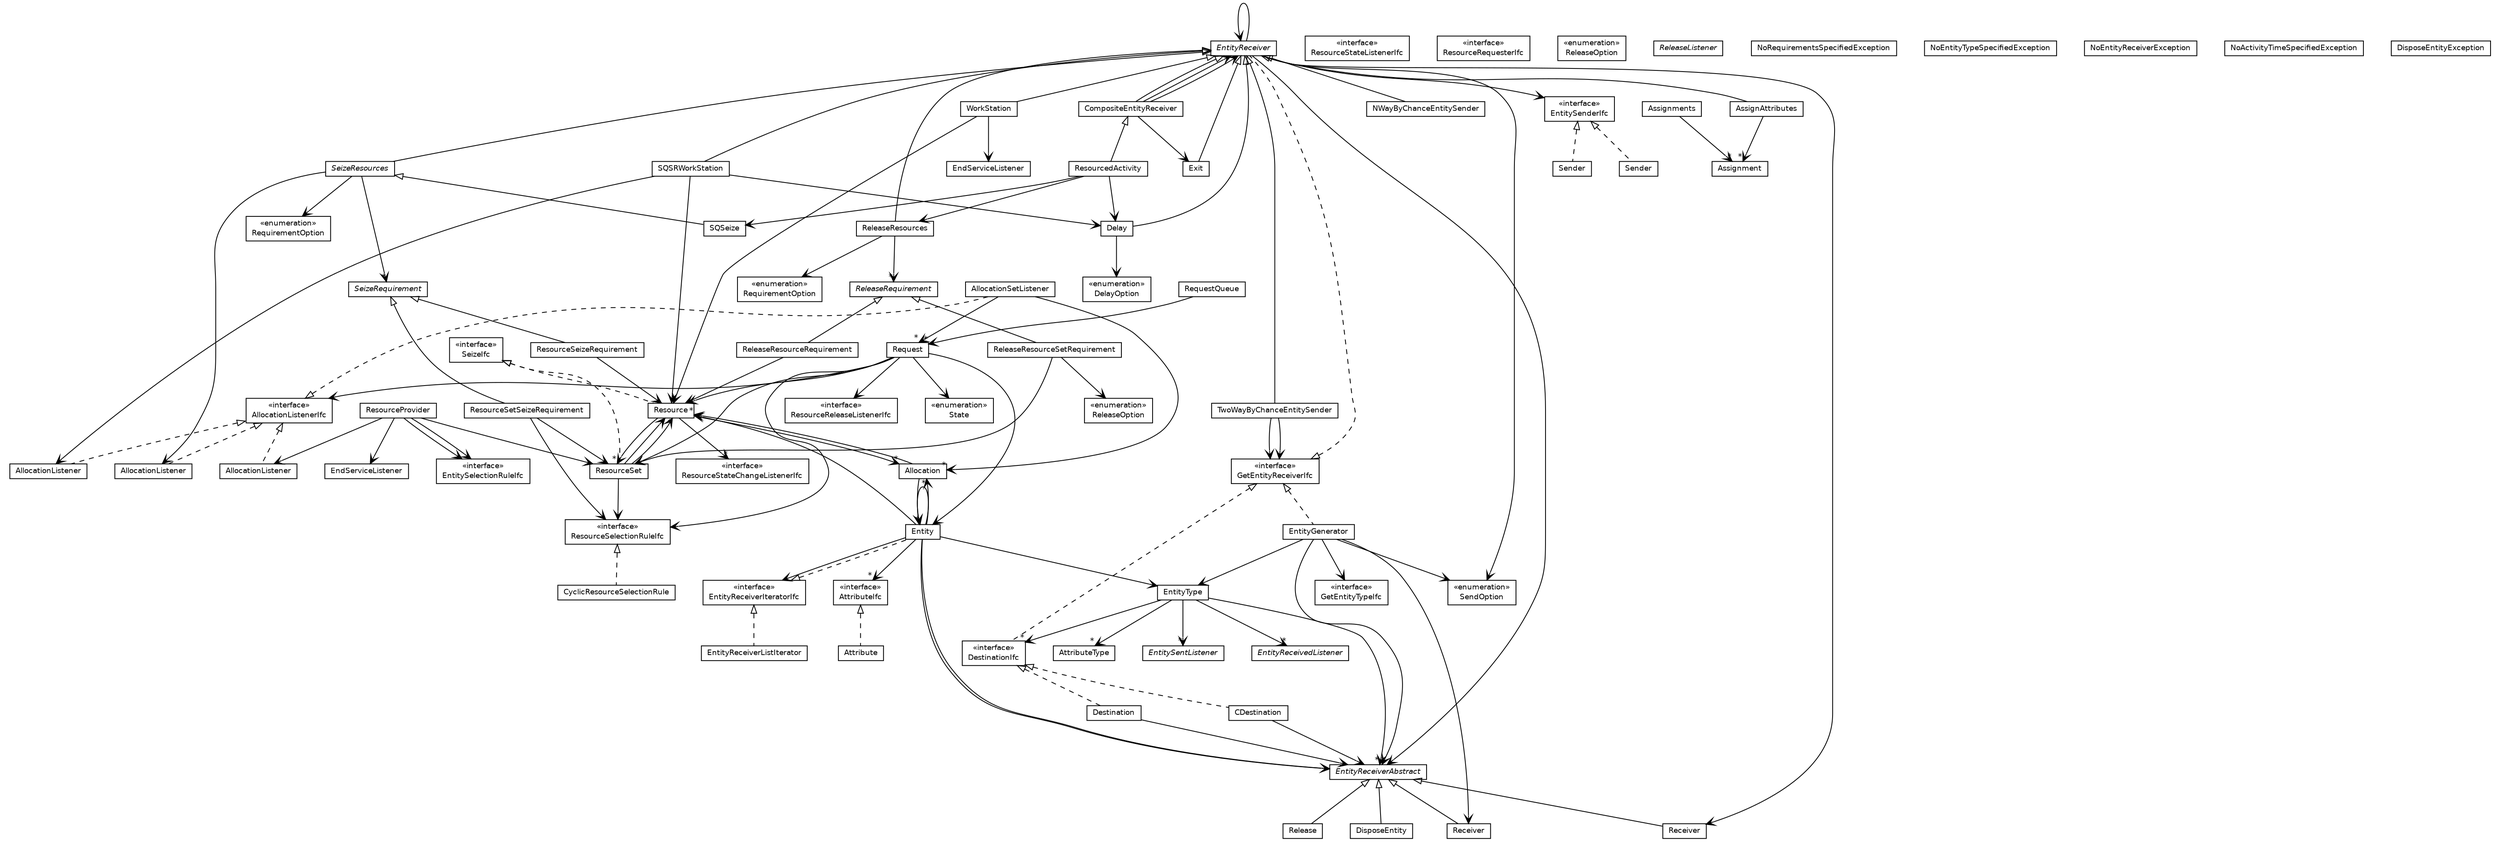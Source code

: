 #!/usr/local/bin/dot
#
# Class diagram 
# Generated by UMLGraph version 5.4 (http://www.umlgraph.org/)
#

digraph G {
	edge [fontname="Helvetica",fontsize=10,labelfontname="Helvetica",labelfontsize=10];
	node [fontname="Helvetica",fontsize=10,shape=plaintext];
	nodesep=0.25;
	ranksep=0.5;
	// jsl.modeling.elements.resource.WorkStation
	c3405 [label=<<table title="jsl.modeling.elements.resource.WorkStation" border="0" cellborder="1" cellspacing="0" cellpadding="2" port="p" href="./WorkStation.html">
		<tr><td><table border="0" cellspacing="0" cellpadding="1">
<tr><td align="center" balign="center"> WorkStation </td></tr>
		</table></td></tr>
		</table>>, URL="./WorkStation.html", fontname="Helvetica", fontcolor="black", fontsize=9.0];
	// jsl.modeling.elements.resource.WorkStation.EndServiceListener
	c3406 [label=<<table title="jsl.modeling.elements.resource.WorkStation.EndServiceListener" border="0" cellborder="1" cellspacing="0" cellpadding="2" port="p" href="./WorkStation.EndServiceListener.html">
		<tr><td><table border="0" cellspacing="0" cellpadding="1">
<tr><td align="center" balign="center"> EndServiceListener </td></tr>
		</table></td></tr>
		</table>>, URL="./WorkStation.EndServiceListener.html", fontname="Helvetica", fontcolor="black", fontsize=9.0];
	// jsl.modeling.elements.resource.TwoWayByChanceEntitySender
	c3407 [label=<<table title="jsl.modeling.elements.resource.TwoWayByChanceEntitySender" border="0" cellborder="1" cellspacing="0" cellpadding="2" port="p" href="./TwoWayByChanceEntitySender.html">
		<tr><td><table border="0" cellspacing="0" cellpadding="1">
<tr><td align="center" balign="center"> TwoWayByChanceEntitySender </td></tr>
		</table></td></tr>
		</table>>, URL="./TwoWayByChanceEntitySender.html", fontname="Helvetica", fontcolor="black", fontsize=9.0];
	// jsl.modeling.elements.resource.TwoWayByChanceEntitySender.Sender
	c3408 [label=<<table title="jsl.modeling.elements.resource.TwoWayByChanceEntitySender.Sender" border="0" cellborder="1" cellspacing="0" cellpadding="2" port="p" href="./TwoWayByChanceEntitySender.Sender.html">
		<tr><td><table border="0" cellspacing="0" cellpadding="1">
<tr><td align="center" balign="center"> Sender </td></tr>
		</table></td></tr>
		</table>>, URL="./TwoWayByChanceEntitySender.Sender.html", fontname="Helvetica", fontcolor="black", fontsize=9.0];
	// jsl.modeling.elements.resource.SQSRWorkStation
	c3409 [label=<<table title="jsl.modeling.elements.resource.SQSRWorkStation" border="0" cellborder="1" cellspacing="0" cellpadding="2" port="p" href="./SQSRWorkStation.html">
		<tr><td><table border="0" cellspacing="0" cellpadding="1">
<tr><td align="center" balign="center"> SQSRWorkStation </td></tr>
		</table></td></tr>
		</table>>, URL="./SQSRWorkStation.html", fontname="Helvetica", fontcolor="black", fontsize=9.0];
	// jsl.modeling.elements.resource.SQSRWorkStation.AllocationListener
	c3410 [label=<<table title="jsl.modeling.elements.resource.SQSRWorkStation.AllocationListener" border="0" cellborder="1" cellspacing="0" cellpadding="2" port="p" href="./SQSRWorkStation.AllocationListener.html">
		<tr><td><table border="0" cellspacing="0" cellpadding="1">
<tr><td align="center" balign="center"> AllocationListener </td></tr>
		</table></td></tr>
		</table>>, URL="./SQSRWorkStation.AllocationListener.html", fontname="Helvetica", fontcolor="black", fontsize=9.0];
	// jsl.modeling.elements.resource.SQSRWorkStation.Release
	c3411 [label=<<table title="jsl.modeling.elements.resource.SQSRWorkStation.Release" border="0" cellborder="1" cellspacing="0" cellpadding="2" port="p" href="./SQSRWorkStation.Release.html">
		<tr><td><table border="0" cellspacing="0" cellpadding="1">
<tr><td align="center" balign="center"> Release </td></tr>
		</table></td></tr>
		</table>>, URL="./SQSRWorkStation.Release.html", fontname="Helvetica", fontcolor="black", fontsize=9.0];
	// jsl.modeling.elements.resource.SQSeize
	c3412 [label=<<table title="jsl.modeling.elements.resource.SQSeize" border="0" cellborder="1" cellspacing="0" cellpadding="2" port="p" href="./SQSeize.html">
		<tr><td><table border="0" cellspacing="0" cellpadding="1">
<tr><td align="center" balign="center"> SQSeize </td></tr>
		</table></td></tr>
		</table>>, URL="./SQSeize.html", fontname="Helvetica", fontcolor="black", fontsize=9.0];
	// jsl.modeling.elements.resource.SeizeResources
	c3413 [label=<<table title="jsl.modeling.elements.resource.SeizeResources" border="0" cellborder="1" cellspacing="0" cellpadding="2" port="p" href="./SeizeResources.html">
		<tr><td><table border="0" cellspacing="0" cellpadding="1">
<tr><td align="center" balign="center"><font face="Helvetica-Oblique"> SeizeResources </font></td></tr>
		</table></td></tr>
		</table>>, URL="./SeizeResources.html", fontname="Helvetica", fontcolor="black", fontsize=9.0];
	// jsl.modeling.elements.resource.SeizeResources.RequirementOption
	c3414 [label=<<table title="jsl.modeling.elements.resource.SeizeResources.RequirementOption" border="0" cellborder="1" cellspacing="0" cellpadding="2" port="p" href="./SeizeResources.RequirementOption.html">
		<tr><td><table border="0" cellspacing="0" cellpadding="1">
<tr><td align="center" balign="center"> &#171;enumeration&#187; </td></tr>
<tr><td align="center" balign="center"> RequirementOption </td></tr>
		</table></td></tr>
		</table>>, URL="./SeizeResources.RequirementOption.html", fontname="Helvetica", fontcolor="black", fontsize=9.0];
	// jsl.modeling.elements.resource.SeizeResources.AllocationListener
	c3415 [label=<<table title="jsl.modeling.elements.resource.SeizeResources.AllocationListener" border="0" cellborder="1" cellspacing="0" cellpadding="2" port="p" href="./SeizeResources.AllocationListener.html">
		<tr><td><table border="0" cellspacing="0" cellpadding="1">
<tr><td align="center" balign="center"> AllocationListener </td></tr>
		</table></td></tr>
		</table>>, URL="./SeizeResources.AllocationListener.html", fontname="Helvetica", fontcolor="black", fontsize=9.0];
	// jsl.modeling.elements.resource.SeizeResources.AllocationSetListener
	c3416 [label=<<table title="jsl.modeling.elements.resource.SeizeResources.AllocationSetListener" border="0" cellborder="1" cellspacing="0" cellpadding="2" port="p" href="./SeizeResources.AllocationSetListener.html">
		<tr><td><table border="0" cellspacing="0" cellpadding="1">
<tr><td align="center" balign="center"> AllocationSetListener </td></tr>
		</table></td></tr>
		</table>>, URL="./SeizeResources.AllocationSetListener.html", fontname="Helvetica", fontcolor="black", fontsize=9.0];
	// jsl.modeling.elements.resource.SeizeRequirement
	c3417 [label=<<table title="jsl.modeling.elements.resource.SeizeRequirement" border="0" cellborder="1" cellspacing="0" cellpadding="2" port="p" href="./SeizeRequirement.html">
		<tr><td><table border="0" cellspacing="0" cellpadding="1">
<tr><td align="center" balign="center"><font face="Helvetica-Oblique"> SeizeRequirement </font></td></tr>
		</table></td></tr>
		</table>>, URL="./SeizeRequirement.html", fontname="Helvetica", fontcolor="black", fontsize=9.0];
	// jsl.modeling.elements.resource.SeizeIfc
	c3418 [label=<<table title="jsl.modeling.elements.resource.SeizeIfc" border="0" cellborder="1" cellspacing="0" cellpadding="2" port="p" href="./SeizeIfc.html">
		<tr><td><table border="0" cellspacing="0" cellpadding="1">
<tr><td align="center" balign="center"> &#171;interface&#187; </td></tr>
<tr><td align="center" balign="center"> SeizeIfc </td></tr>
		</table></td></tr>
		</table>>, URL="./SeizeIfc.html", fontname="Helvetica", fontcolor="black", fontsize=9.0];
	// jsl.modeling.elements.resource.ResourceStateListenerIfc
	c3419 [label=<<table title="jsl.modeling.elements.resource.ResourceStateListenerIfc" border="0" cellborder="1" cellspacing="0" cellpadding="2" port="p" href="./ResourceStateListenerIfc.html">
		<tr><td><table border="0" cellspacing="0" cellpadding="1">
<tr><td align="center" balign="center"> &#171;interface&#187; </td></tr>
<tr><td align="center" balign="center"> ResourceStateListenerIfc </td></tr>
		</table></td></tr>
		</table>>, URL="./ResourceStateListenerIfc.html", fontname="Helvetica", fontcolor="black", fontsize=9.0];
	// jsl.modeling.elements.resource.ResourceStateChangeListenerIfc
	c3420 [label=<<table title="jsl.modeling.elements.resource.ResourceStateChangeListenerIfc" border="0" cellborder="1" cellspacing="0" cellpadding="2" port="p" href="./ResourceStateChangeListenerIfc.html">
		<tr><td><table border="0" cellspacing="0" cellpadding="1">
<tr><td align="center" balign="center"> &#171;interface&#187; </td></tr>
<tr><td align="center" balign="center"> ResourceStateChangeListenerIfc </td></tr>
		</table></td></tr>
		</table>>, URL="./ResourceStateChangeListenerIfc.html", fontname="Helvetica", fontcolor="black", fontsize=9.0];
	// jsl.modeling.elements.resource.ResourceSetSeizeRequirement
	c3421 [label=<<table title="jsl.modeling.elements.resource.ResourceSetSeizeRequirement" border="0" cellborder="1" cellspacing="0" cellpadding="2" port="p" href="./ResourceSetSeizeRequirement.html">
		<tr><td><table border="0" cellspacing="0" cellpadding="1">
<tr><td align="center" balign="center"> ResourceSetSeizeRequirement </td></tr>
		</table></td></tr>
		</table>>, URL="./ResourceSetSeizeRequirement.html", fontname="Helvetica", fontcolor="black", fontsize=9.0];
	// jsl.modeling.elements.resource.ResourceSet
	c3422 [label=<<table title="jsl.modeling.elements.resource.ResourceSet" border="0" cellborder="1" cellspacing="0" cellpadding="2" port="p" href="./ResourceSet.html">
		<tr><td><table border="0" cellspacing="0" cellpadding="1">
<tr><td align="center" balign="center"> ResourceSet </td></tr>
		</table></td></tr>
		</table>>, URL="./ResourceSet.html", fontname="Helvetica", fontcolor="black", fontsize=9.0];
	// jsl.modeling.elements.resource.ResourceSelectionRuleIfc
	c3423 [label=<<table title="jsl.modeling.elements.resource.ResourceSelectionRuleIfc" border="0" cellborder="1" cellspacing="0" cellpadding="2" port="p" href="./ResourceSelectionRuleIfc.html">
		<tr><td><table border="0" cellspacing="0" cellpadding="1">
<tr><td align="center" balign="center"> &#171;interface&#187; </td></tr>
<tr><td align="center" balign="center"> ResourceSelectionRuleIfc </td></tr>
		</table></td></tr>
		</table>>, URL="./ResourceSelectionRuleIfc.html", fontname="Helvetica", fontcolor="black", fontsize=9.0];
	// jsl.modeling.elements.resource.ResourceSeizeRequirement
	c3424 [label=<<table title="jsl.modeling.elements.resource.ResourceSeizeRequirement" border="0" cellborder="1" cellspacing="0" cellpadding="2" port="p" href="./ResourceSeizeRequirement.html">
		<tr><td><table border="0" cellspacing="0" cellpadding="1">
<tr><td align="center" balign="center"> ResourceSeizeRequirement </td></tr>
		</table></td></tr>
		</table>>, URL="./ResourceSeizeRequirement.html", fontname="Helvetica", fontcolor="black", fontsize=9.0];
	// jsl.modeling.elements.resource.ResourceRequesterIfc
	c3425 [label=<<table title="jsl.modeling.elements.resource.ResourceRequesterIfc" border="0" cellborder="1" cellspacing="0" cellpadding="2" port="p" href="./ResourceRequesterIfc.html">
		<tr><td><table border="0" cellspacing="0" cellpadding="1">
<tr><td align="center" balign="center"> &#171;interface&#187; </td></tr>
<tr><td align="center" balign="center"> ResourceRequesterIfc </td></tr>
		</table></td></tr>
		</table>>, URL="./ResourceRequesterIfc.html", fontname="Helvetica", fontcolor="black", fontsize=9.0];
	// jsl.modeling.elements.resource.ResourceReleaseListenerIfc
	c3426 [label=<<table title="jsl.modeling.elements.resource.ResourceReleaseListenerIfc" border="0" cellborder="1" cellspacing="0" cellpadding="2" port="p" href="./ResourceReleaseListenerIfc.html">
		<tr><td><table border="0" cellspacing="0" cellpadding="1">
<tr><td align="center" balign="center"> &#171;interface&#187; </td></tr>
<tr><td align="center" balign="center"> ResourceReleaseListenerIfc </td></tr>
		</table></td></tr>
		</table>>, URL="./ResourceReleaseListenerIfc.html", fontname="Helvetica", fontcolor="black", fontsize=9.0];
	// jsl.modeling.elements.resource.ResourceProvider
	c3427 [label=<<table title="jsl.modeling.elements.resource.ResourceProvider" border="0" cellborder="1" cellspacing="0" cellpadding="2" port="p" href="./ResourceProvider.html">
		<tr><td><table border="0" cellspacing="0" cellpadding="1">
<tr><td align="center" balign="center"> ResourceProvider </td></tr>
		</table></td></tr>
		</table>>, URL="./ResourceProvider.html", fontname="Helvetica", fontcolor="black", fontsize=9.0];
	// jsl.modeling.elements.resource.ResourceProvider.EndServiceListener
	c3428 [label=<<table title="jsl.modeling.elements.resource.ResourceProvider.EndServiceListener" border="0" cellborder="1" cellspacing="0" cellpadding="2" port="p" href="./ResourceProvider.EndServiceListener.html">
		<tr><td><table border="0" cellspacing="0" cellpadding="1">
<tr><td align="center" balign="center"> EndServiceListener </td></tr>
		</table></td></tr>
		</table>>, URL="./ResourceProvider.EndServiceListener.html", fontname="Helvetica", fontcolor="black", fontsize=9.0];
	// jsl.modeling.elements.resource.ResourceProvider.AllocationListener
	c3429 [label=<<table title="jsl.modeling.elements.resource.ResourceProvider.AllocationListener" border="0" cellborder="1" cellspacing="0" cellpadding="2" port="p" href="./ResourceProvider.AllocationListener.html">
		<tr><td><table border="0" cellspacing="0" cellpadding="1">
<tr><td align="center" balign="center"> AllocationListener </td></tr>
		</table></td></tr>
		</table>>, URL="./ResourceProvider.AllocationListener.html", fontname="Helvetica", fontcolor="black", fontsize=9.0];
	// jsl.modeling.elements.resource.ResourcedActivity
	c3430 [label=<<table title="jsl.modeling.elements.resource.ResourcedActivity" border="0" cellborder="1" cellspacing="0" cellpadding="2" port="p" href="./ResourcedActivity.html">
		<tr><td><table border="0" cellspacing="0" cellpadding="1">
<tr><td align="center" balign="center"> ResourcedActivity </td></tr>
		</table></td></tr>
		</table>>, URL="./ResourcedActivity.html", fontname="Helvetica", fontcolor="black", fontsize=9.0];
	// jsl.modeling.elements.resource.Resource
	c3431 [label=<<table title="jsl.modeling.elements.resource.Resource" border="0" cellborder="1" cellspacing="0" cellpadding="2" port="p" href="./Resource.html">
		<tr><td><table border="0" cellspacing="0" cellpadding="1">
<tr><td align="center" balign="center"> Resource </td></tr>
		</table></td></tr>
		</table>>, URL="./Resource.html", fontname="Helvetica", fontcolor="black", fontsize=9.0];
	// jsl.modeling.elements.resource.RequestQueue
	c3432 [label=<<table title="jsl.modeling.elements.resource.RequestQueue" border="0" cellborder="1" cellspacing="0" cellpadding="2" port="p" href="./RequestQueue.html">
		<tr><td><table border="0" cellspacing="0" cellpadding="1">
<tr><td align="center" balign="center"> RequestQueue </td></tr>
		</table></td></tr>
		</table>>, URL="./RequestQueue.html", fontname="Helvetica", fontcolor="black", fontsize=9.0];
	// jsl.modeling.elements.resource.Request
	c3433 [label=<<table title="jsl.modeling.elements.resource.Request" border="0" cellborder="1" cellspacing="0" cellpadding="2" port="p" href="./Request.html">
		<tr><td><table border="0" cellspacing="0" cellpadding="1">
<tr><td align="center" balign="center"> Request </td></tr>
		</table></td></tr>
		</table>>, URL="./Request.html", fontname="Helvetica", fontcolor="black", fontsize=9.0];
	// jsl.modeling.elements.resource.Request.State
	c3434 [label=<<table title="jsl.modeling.elements.resource.Request.State" border="0" cellborder="1" cellspacing="0" cellpadding="2" port="p" href="./Request.State.html">
		<tr><td><table border="0" cellspacing="0" cellpadding="1">
<tr><td align="center" balign="center"> &#171;enumeration&#187; </td></tr>
<tr><td align="center" balign="center"> State </td></tr>
		</table></td></tr>
		</table>>, URL="./Request.State.html", fontname="Helvetica", fontcolor="black", fontsize=9.0];
	// jsl.modeling.elements.resource.ReleaseResourceSetRequirement
	c3435 [label=<<table title="jsl.modeling.elements.resource.ReleaseResourceSetRequirement" border="0" cellborder="1" cellspacing="0" cellpadding="2" port="p" href="./ReleaseResourceSetRequirement.html">
		<tr><td><table border="0" cellspacing="0" cellpadding="1">
<tr><td align="center" balign="center"> ReleaseResourceSetRequirement </td></tr>
		</table></td></tr>
		</table>>, URL="./ReleaseResourceSetRequirement.html", fontname="Helvetica", fontcolor="black", fontsize=9.0];
	// jsl.modeling.elements.resource.ReleaseResourceSetRequirement.ReleaseOption
	c3436 [label=<<table title="jsl.modeling.elements.resource.ReleaseResourceSetRequirement.ReleaseOption" border="0" cellborder="1" cellspacing="0" cellpadding="2" port="p" href="./ReleaseResourceSetRequirement.ReleaseOption.html">
		<tr><td><table border="0" cellspacing="0" cellpadding="1">
<tr><td align="center" balign="center"> &#171;enumeration&#187; </td></tr>
<tr><td align="center" balign="center"> ReleaseOption </td></tr>
		</table></td></tr>
		</table>>, URL="./ReleaseResourceSetRequirement.ReleaseOption.html", fontname="Helvetica", fontcolor="black", fontsize=9.0];
	// jsl.modeling.elements.resource.ReleaseResources
	c3437 [label=<<table title="jsl.modeling.elements.resource.ReleaseResources" border="0" cellborder="1" cellspacing="0" cellpadding="2" port="p" href="./ReleaseResources.html">
		<tr><td><table border="0" cellspacing="0" cellpadding="1">
<tr><td align="center" balign="center"> ReleaseResources </td></tr>
		</table></td></tr>
		</table>>, URL="./ReleaseResources.html", fontname="Helvetica", fontcolor="black", fontsize=9.0];
	// jsl.modeling.elements.resource.ReleaseResources.RequirementOption
	c3438 [label=<<table title="jsl.modeling.elements.resource.ReleaseResources.RequirementOption" border="0" cellborder="1" cellspacing="0" cellpadding="2" port="p" href="./ReleaseResources.RequirementOption.html">
		<tr><td><table border="0" cellspacing="0" cellpadding="1">
<tr><td align="center" balign="center"> &#171;enumeration&#187; </td></tr>
<tr><td align="center" balign="center"> RequirementOption </td></tr>
		</table></td></tr>
		</table>>, URL="./ReleaseResources.RequirementOption.html", fontname="Helvetica", fontcolor="black", fontsize=9.0];
	// jsl.modeling.elements.resource.ReleaseResourceRequirement
	c3439 [label=<<table title="jsl.modeling.elements.resource.ReleaseResourceRequirement" border="0" cellborder="1" cellspacing="0" cellpadding="2" port="p" href="./ReleaseResourceRequirement.html">
		<tr><td><table border="0" cellspacing="0" cellpadding="1">
<tr><td align="center" balign="center"> ReleaseResourceRequirement </td></tr>
		</table></td></tr>
		</table>>, URL="./ReleaseResourceRequirement.html", fontname="Helvetica", fontcolor="black", fontsize=9.0];
	// jsl.modeling.elements.resource.ReleaseRequirement
	c3440 [label=<<table title="jsl.modeling.elements.resource.ReleaseRequirement" border="0" cellborder="1" cellspacing="0" cellpadding="2" port="p" href="./ReleaseRequirement.html">
		<tr><td><table border="0" cellspacing="0" cellpadding="1">
<tr><td align="center" balign="center"><font face="Helvetica-Oblique"> ReleaseRequirement </font></td></tr>
		</table></td></tr>
		</table>>, URL="./ReleaseRequirement.html", fontname="Helvetica", fontcolor="black", fontsize=9.0];
	// jsl.modeling.elements.resource.ReleaseRequirement.ReleaseOption
	c3441 [label=<<table title="jsl.modeling.elements.resource.ReleaseRequirement.ReleaseOption" border="0" cellborder="1" cellspacing="0" cellpadding="2" port="p" href="./ReleaseRequirement.ReleaseOption.html">
		<tr><td><table border="0" cellspacing="0" cellpadding="1">
<tr><td align="center" balign="center"> &#171;enumeration&#187; </td></tr>
<tr><td align="center" balign="center"> ReleaseOption </td></tr>
		</table></td></tr>
		</table>>, URL="./ReleaseRequirement.ReleaseOption.html", fontname="Helvetica", fontcolor="black", fontsize=9.0];
	// jsl.modeling.elements.resource.ReleaseListener
	c3442 [label=<<table title="jsl.modeling.elements.resource.ReleaseListener" border="0" cellborder="1" cellspacing="0" cellpadding="2" port="p" href="./ReleaseListener.html">
		<tr><td><table border="0" cellspacing="0" cellpadding="1">
<tr><td align="center" balign="center"><font face="Helvetica-Oblique"> ReleaseListener </font></td></tr>
		</table></td></tr>
		</table>>, URL="./ReleaseListener.html", fontname="Helvetica", fontcolor="black", fontsize=9.0];
	// jsl.modeling.elements.resource.NWayByChanceEntitySender
	c3443 [label=<<table title="jsl.modeling.elements.resource.NWayByChanceEntitySender" border="0" cellborder="1" cellspacing="0" cellpadding="2" port="p" href="./NWayByChanceEntitySender.html">
		<tr><td><table border="0" cellspacing="0" cellpadding="1">
<tr><td align="center" balign="center"> NWayByChanceEntitySender </td></tr>
		</table></td></tr>
		</table>>, URL="./NWayByChanceEntitySender.html", fontname="Helvetica", fontcolor="black", fontsize=9.0];
	// jsl.modeling.elements.resource.NWayByChanceEntitySender.Sender
	c3444 [label=<<table title="jsl.modeling.elements.resource.NWayByChanceEntitySender.Sender" border="0" cellborder="1" cellspacing="0" cellpadding="2" port="p" href="./NWayByChanceEntitySender.Sender.html">
		<tr><td><table border="0" cellspacing="0" cellpadding="1">
<tr><td align="center" balign="center"> Sender </td></tr>
		</table></td></tr>
		</table>>, URL="./NWayByChanceEntitySender.Sender.html", fontname="Helvetica", fontcolor="black", fontsize=9.0];
	// jsl.modeling.elements.resource.NoRequirementsSpecifiedException
	c3445 [label=<<table title="jsl.modeling.elements.resource.NoRequirementsSpecifiedException" border="0" cellborder="1" cellspacing="0" cellpadding="2" port="p" href="./NoRequirementsSpecifiedException.html">
		<tr><td><table border="0" cellspacing="0" cellpadding="1">
<tr><td align="center" balign="center"> NoRequirementsSpecifiedException </td></tr>
		</table></td></tr>
		</table>>, URL="./NoRequirementsSpecifiedException.html", fontname="Helvetica", fontcolor="black", fontsize=9.0];
	// jsl.modeling.elements.resource.NoEntityTypeSpecifiedException
	c3446 [label=<<table title="jsl.modeling.elements.resource.NoEntityTypeSpecifiedException" border="0" cellborder="1" cellspacing="0" cellpadding="2" port="p" href="./NoEntityTypeSpecifiedException.html">
		<tr><td><table border="0" cellspacing="0" cellpadding="1">
<tr><td align="center" balign="center"> NoEntityTypeSpecifiedException </td></tr>
		</table></td></tr>
		</table>>, URL="./NoEntityTypeSpecifiedException.html", fontname="Helvetica", fontcolor="black", fontsize=9.0];
	// jsl.modeling.elements.resource.NoEntityReceiverException
	c3447 [label=<<table title="jsl.modeling.elements.resource.NoEntityReceiverException" border="0" cellborder="1" cellspacing="0" cellpadding="2" port="p" href="./NoEntityReceiverException.html">
		<tr><td><table border="0" cellspacing="0" cellpadding="1">
<tr><td align="center" balign="center"> NoEntityReceiverException </td></tr>
		</table></td></tr>
		</table>>, URL="./NoEntityReceiverException.html", fontname="Helvetica", fontcolor="black", fontsize=9.0];
	// jsl.modeling.elements.resource.NoActivityTimeSpecifiedException
	c3448 [label=<<table title="jsl.modeling.elements.resource.NoActivityTimeSpecifiedException" border="0" cellborder="1" cellspacing="0" cellpadding="2" port="p" href="./NoActivityTimeSpecifiedException.html">
		<tr><td><table border="0" cellspacing="0" cellpadding="1">
<tr><td align="center" balign="center"> NoActivityTimeSpecifiedException </td></tr>
		</table></td></tr>
		</table>>, URL="./NoActivityTimeSpecifiedException.html", fontname="Helvetica", fontcolor="black", fontsize=9.0];
	// jsl.modeling.elements.resource.GetEntityTypeIfc
	c3449 [label=<<table title="jsl.modeling.elements.resource.GetEntityTypeIfc" border="0" cellborder="1" cellspacing="0" cellpadding="2" port="p" href="./GetEntityTypeIfc.html">
		<tr><td><table border="0" cellspacing="0" cellpadding="1">
<tr><td align="center" balign="center"> &#171;interface&#187; </td></tr>
<tr><td align="center" balign="center"> GetEntityTypeIfc </td></tr>
		</table></td></tr>
		</table>>, URL="./GetEntityTypeIfc.html", fontname="Helvetica", fontcolor="black", fontsize=9.0];
	// jsl.modeling.elements.resource.GetEntityReceiverIfc
	c3450 [label=<<table title="jsl.modeling.elements.resource.GetEntityReceiverIfc" border="0" cellborder="1" cellspacing="0" cellpadding="2" port="p" href="./GetEntityReceiverIfc.html">
		<tr><td><table border="0" cellspacing="0" cellpadding="1">
<tr><td align="center" balign="center"> &#171;interface&#187; </td></tr>
<tr><td align="center" balign="center"> GetEntityReceiverIfc </td></tr>
		</table></td></tr>
		</table>>, URL="./GetEntityReceiverIfc.html", fontname="Helvetica", fontcolor="black", fontsize=9.0];
	// jsl.modeling.elements.resource.EntityType
	c3451 [label=<<table title="jsl.modeling.elements.resource.EntityType" border="0" cellborder="1" cellspacing="0" cellpadding="2" port="p" href="./EntityType.html">
		<tr><td><table border="0" cellspacing="0" cellpadding="1">
<tr><td align="center" balign="center"> EntityType </td></tr>
		</table></td></tr>
		</table>>, URL="./EntityType.html", fontname="Helvetica", fontcolor="black", fontsize=9.0];
	// jsl.modeling.elements.resource.EntityType.SendOption
	c3452 [label=<<table title="jsl.modeling.elements.resource.EntityType.SendOption" border="0" cellborder="1" cellspacing="0" cellpadding="2" port="p" href="./EntityType.SendOption.html">
		<tr><td><table border="0" cellspacing="0" cellpadding="1">
<tr><td align="center" balign="center"> &#171;enumeration&#187; </td></tr>
<tr><td align="center" balign="center"> SendOption </td></tr>
		</table></td></tr>
		</table>>, URL="./EntityType.SendOption.html", fontname="Helvetica", fontcolor="black", fontsize=9.0];
	// jsl.modeling.elements.resource.EntityType.Destination
	c3453 [label=<<table title="jsl.modeling.elements.resource.EntityType.Destination" border="0" cellborder="1" cellspacing="0" cellpadding="2" port="p" href="./EntityType.Destination.html">
		<tr><td><table border="0" cellspacing="0" cellpadding="1">
<tr><td align="center" balign="center"> Destination </td></tr>
		</table></td></tr>
		</table>>, URL="./EntityType.Destination.html", fontname="Helvetica", fontcolor="black", fontsize=9.0];
	// jsl.modeling.elements.resource.EntityType.CDestination
	c3454 [label=<<table title="jsl.modeling.elements.resource.EntityType.CDestination" border="0" cellborder="1" cellspacing="0" cellpadding="2" port="p" href="./EntityType.CDestination.html">
		<tr><td><table border="0" cellspacing="0" cellpadding="1">
<tr><td align="center" balign="center"> CDestination </td></tr>
		</table></td></tr>
		</table>>, URL="./EntityType.CDestination.html", fontname="Helvetica", fontcolor="black", fontsize=9.0];
	// jsl.modeling.elements.resource.EntitySentListener
	c3455 [label=<<table title="jsl.modeling.elements.resource.EntitySentListener" border="0" cellborder="1" cellspacing="0" cellpadding="2" port="p" href="./EntitySentListener.html">
		<tr><td><table border="0" cellspacing="0" cellpadding="1">
<tr><td align="center" balign="center"><font face="Helvetica-Oblique"> EntitySentListener </font></td></tr>
		</table></td></tr>
		</table>>, URL="./EntitySentListener.html", fontname="Helvetica", fontcolor="black", fontsize=9.0];
	// jsl.modeling.elements.resource.EntitySenderIfc
	c3456 [label=<<table title="jsl.modeling.elements.resource.EntitySenderIfc" border="0" cellborder="1" cellspacing="0" cellpadding="2" port="p" href="./EntitySenderIfc.html">
		<tr><td><table border="0" cellspacing="0" cellpadding="1">
<tr><td align="center" balign="center"> &#171;interface&#187; </td></tr>
<tr><td align="center" balign="center"> EntitySenderIfc </td></tr>
		</table></td></tr>
		</table>>, URL="./EntitySenderIfc.html", fontname="Helvetica", fontcolor="black", fontsize=9.0];
	// jsl.modeling.elements.resource.EntitySelectionRuleIfc
	c3457 [label=<<table title="jsl.modeling.elements.resource.EntitySelectionRuleIfc" border="0" cellborder="1" cellspacing="0" cellpadding="2" port="p" href="./EntitySelectionRuleIfc.html">
		<tr><td><table border="0" cellspacing="0" cellpadding="1">
<tr><td align="center" balign="center"> &#171;interface&#187; </td></tr>
<tr><td align="center" balign="center"> EntitySelectionRuleIfc </td></tr>
		</table></td></tr>
		</table>>, URL="./EntitySelectionRuleIfc.html", fontname="Helvetica", fontcolor="black", fontsize=9.0];
	// jsl.modeling.elements.resource.EntityReceiverListIterator
	c3458 [label=<<table title="jsl.modeling.elements.resource.EntityReceiverListIterator" border="0" cellborder="1" cellspacing="0" cellpadding="2" port="p" href="./EntityReceiverListIterator.html">
		<tr><td><table border="0" cellspacing="0" cellpadding="1">
<tr><td align="center" balign="center"> EntityReceiverListIterator </td></tr>
		</table></td></tr>
		</table>>, URL="./EntityReceiverListIterator.html", fontname="Helvetica", fontcolor="black", fontsize=9.0];
	// jsl.modeling.elements.resource.EntityReceiverIteratorIfc
	c3459 [label=<<table title="jsl.modeling.elements.resource.EntityReceiverIteratorIfc" border="0" cellborder="1" cellspacing="0" cellpadding="2" port="p" href="./EntityReceiverIteratorIfc.html">
		<tr><td><table border="0" cellspacing="0" cellpadding="1">
<tr><td align="center" balign="center"> &#171;interface&#187; </td></tr>
<tr><td align="center" balign="center"> EntityReceiverIteratorIfc </td></tr>
		</table></td></tr>
		</table>>, URL="./EntityReceiverIteratorIfc.html", fontname="Helvetica", fontcolor="black", fontsize=9.0];
	// jsl.modeling.elements.resource.EntityReceiverAbstract
	c3460 [label=<<table title="jsl.modeling.elements.resource.EntityReceiverAbstract" border="0" cellborder="1" cellspacing="0" cellpadding="2" port="p" href="./EntityReceiverAbstract.html">
		<tr><td><table border="0" cellspacing="0" cellpadding="1">
<tr><td align="center" balign="center"><font face="Helvetica-Oblique"> EntityReceiverAbstract </font></td></tr>
		</table></td></tr>
		</table>>, URL="./EntityReceiverAbstract.html", fontname="Helvetica", fontcolor="black", fontsize=9.0];
	// jsl.modeling.elements.resource.EntityReceiver
	c3461 [label=<<table title="jsl.modeling.elements.resource.EntityReceiver" border="0" cellborder="1" cellspacing="0" cellpadding="2" port="p" href="./EntityReceiver.html">
		<tr><td><table border="0" cellspacing="0" cellpadding="1">
<tr><td align="center" balign="center"><font face="Helvetica-Oblique"> EntityReceiver </font></td></tr>
		</table></td></tr>
		</table>>, URL="./EntityReceiver.html", fontname="Helvetica", fontcolor="black", fontsize=9.0];
	// jsl.modeling.elements.resource.EntityReceiver.Receiver
	c3462 [label=<<table title="jsl.modeling.elements.resource.EntityReceiver.Receiver" border="0" cellborder="1" cellspacing="0" cellpadding="2" port="p" href="./EntityReceiver.Receiver.html">
		<tr><td><table border="0" cellspacing="0" cellpadding="1">
<tr><td align="center" balign="center"> Receiver </td></tr>
		</table></td></tr>
		</table>>, URL="./EntityReceiver.Receiver.html", fontname="Helvetica", fontcolor="black", fontsize=9.0];
	// jsl.modeling.elements.resource.EntityReceivedListener
	c3463 [label=<<table title="jsl.modeling.elements.resource.EntityReceivedListener" border="0" cellborder="1" cellspacing="0" cellpadding="2" port="p" href="./EntityReceivedListener.html">
		<tr><td><table border="0" cellspacing="0" cellpadding="1">
<tr><td align="center" balign="center"><font face="Helvetica-Oblique"> EntityReceivedListener </font></td></tr>
		</table></td></tr>
		</table>>, URL="./EntityReceivedListener.html", fontname="Helvetica", fontcolor="black", fontsize=9.0];
	// jsl.modeling.elements.resource.EntityGenerator
	c3464 [label=<<table title="jsl.modeling.elements.resource.EntityGenerator" border="0" cellborder="1" cellspacing="0" cellpadding="2" port="p" href="./EntityGenerator.html">
		<tr><td><table border="0" cellspacing="0" cellpadding="1">
<tr><td align="center" balign="center"> EntityGenerator </td></tr>
		</table></td></tr>
		</table>>, URL="./EntityGenerator.html", fontname="Helvetica", fontcolor="black", fontsize=9.0];
	// jsl.modeling.elements.resource.EntityGenerator.Receiver
	c3465 [label=<<table title="jsl.modeling.elements.resource.EntityGenerator.Receiver" border="0" cellborder="1" cellspacing="0" cellpadding="2" port="p" href="./EntityGenerator.Receiver.html">
		<tr><td><table border="0" cellspacing="0" cellpadding="1">
<tr><td align="center" balign="center"> Receiver </td></tr>
		</table></td></tr>
		</table>>, URL="./EntityGenerator.Receiver.html", fontname="Helvetica", fontcolor="black", fontsize=9.0];
	// jsl.modeling.elements.resource.Entity
	c3466 [label=<<table title="jsl.modeling.elements.resource.Entity" border="0" cellborder="1" cellspacing="0" cellpadding="2" port="p" href="./Entity.html">
		<tr><td><table border="0" cellspacing="0" cellpadding="1">
<tr><td align="center" balign="center"> Entity </td></tr>
		</table></td></tr>
		</table>>, URL="./Entity.html", fontname="Helvetica", fontcolor="black", fontsize=9.0];
	// jsl.modeling.elements.resource.DisposeEntityException
	c3467 [label=<<table title="jsl.modeling.elements.resource.DisposeEntityException" border="0" cellborder="1" cellspacing="0" cellpadding="2" port="p" href="./DisposeEntityException.html">
		<tr><td><table border="0" cellspacing="0" cellpadding="1">
<tr><td align="center" balign="center"> DisposeEntityException </td></tr>
		</table></td></tr>
		</table>>, URL="./DisposeEntityException.html", fontname="Helvetica", fontcolor="black", fontsize=9.0];
	// jsl.modeling.elements.resource.DisposeEntity
	c3468 [label=<<table title="jsl.modeling.elements.resource.DisposeEntity" border="0" cellborder="1" cellspacing="0" cellpadding="2" port="p" href="./DisposeEntity.html">
		<tr><td><table border="0" cellspacing="0" cellpadding="1">
<tr><td align="center" balign="center"> DisposeEntity </td></tr>
		</table></td></tr>
		</table>>, URL="./DisposeEntity.html", fontname="Helvetica", fontcolor="black", fontsize=9.0];
	// jsl.modeling.elements.resource.DestinationIfc
	c3469 [label=<<table title="jsl.modeling.elements.resource.DestinationIfc" border="0" cellborder="1" cellspacing="0" cellpadding="2" port="p" href="./DestinationIfc.html">
		<tr><td><table border="0" cellspacing="0" cellpadding="1">
<tr><td align="center" balign="center"> &#171;interface&#187; </td></tr>
<tr><td align="center" balign="center"> DestinationIfc </td></tr>
		</table></td></tr>
		</table>>, URL="./DestinationIfc.html", fontname="Helvetica", fontcolor="black", fontsize=9.0];
	// jsl.modeling.elements.resource.Delay
	c3470 [label=<<table title="jsl.modeling.elements.resource.Delay" border="0" cellborder="1" cellspacing="0" cellpadding="2" port="p" href="./Delay.html">
		<tr><td><table border="0" cellspacing="0" cellpadding="1">
<tr><td align="center" balign="center"> Delay </td></tr>
		</table></td></tr>
		</table>>, URL="./Delay.html", fontname="Helvetica", fontcolor="black", fontsize=9.0];
	// jsl.modeling.elements.resource.Delay.DelayOption
	c3471 [label=<<table title="jsl.modeling.elements.resource.Delay.DelayOption" border="0" cellborder="1" cellspacing="0" cellpadding="2" port="p" href="./Delay.DelayOption.html">
		<tr><td><table border="0" cellspacing="0" cellpadding="1">
<tr><td align="center" balign="center"> &#171;enumeration&#187; </td></tr>
<tr><td align="center" balign="center"> DelayOption </td></tr>
		</table></td></tr>
		</table>>, URL="./Delay.DelayOption.html", fontname="Helvetica", fontcolor="black", fontsize=9.0];
	// jsl.modeling.elements.resource.CyclicResourceSelectionRule
	c3472 [label=<<table title="jsl.modeling.elements.resource.CyclicResourceSelectionRule" border="0" cellborder="1" cellspacing="0" cellpadding="2" port="p" href="./CyclicResourceSelectionRule.html">
		<tr><td><table border="0" cellspacing="0" cellpadding="1">
<tr><td align="center" balign="center"> CyclicResourceSelectionRule </td></tr>
		</table></td></tr>
		</table>>, URL="./CyclicResourceSelectionRule.html", fontname="Helvetica", fontcolor="black", fontsize=9.0];
	// jsl.modeling.elements.resource.CompositeEntityReceiver
	c3473 [label=<<table title="jsl.modeling.elements.resource.CompositeEntityReceiver" border="0" cellborder="1" cellspacing="0" cellpadding="2" port="p" href="./CompositeEntityReceiver.html">
		<tr><td><table border="0" cellspacing="0" cellpadding="1">
<tr><td align="center" balign="center"> CompositeEntityReceiver </td></tr>
		</table></td></tr>
		</table>>, URL="./CompositeEntityReceiver.html", fontname="Helvetica", fontcolor="black", fontsize=9.0];
	// jsl.modeling.elements.resource.CompositeEntityReceiver.Exit
	c3474 [label=<<table title="jsl.modeling.elements.resource.CompositeEntityReceiver.Exit" border="0" cellborder="1" cellspacing="0" cellpadding="2" port="p" href="./CompositeEntityReceiver.Exit.html">
		<tr><td><table border="0" cellspacing="0" cellpadding="1">
<tr><td align="center" balign="center"> Exit </td></tr>
		</table></td></tr>
		</table>>, URL="./CompositeEntityReceiver.Exit.html", fontname="Helvetica", fontcolor="black", fontsize=9.0];
	// jsl.modeling.elements.resource.AttributeType
	c3475 [label=<<table title="jsl.modeling.elements.resource.AttributeType" border="0" cellborder="1" cellspacing="0" cellpadding="2" port="p" href="./AttributeType.html">
		<tr><td><table border="0" cellspacing="0" cellpadding="1">
<tr><td align="center" balign="center"> AttributeType </td></tr>
		</table></td></tr>
		</table>>, URL="./AttributeType.html", fontname="Helvetica", fontcolor="black", fontsize=9.0];
	// jsl.modeling.elements.resource.AttributeIfc
	c3476 [label=<<table title="jsl.modeling.elements.resource.AttributeIfc" border="0" cellborder="1" cellspacing="0" cellpadding="2" port="p" href="./AttributeIfc.html">
		<tr><td><table border="0" cellspacing="0" cellpadding="1">
<tr><td align="center" balign="center"> &#171;interface&#187; </td></tr>
<tr><td align="center" balign="center"> AttributeIfc </td></tr>
		</table></td></tr>
		</table>>, URL="./AttributeIfc.html", fontname="Helvetica", fontcolor="black", fontsize=9.0];
	// jsl.modeling.elements.resource.Attribute
	c3477 [label=<<table title="jsl.modeling.elements.resource.Attribute" border="0" cellborder="1" cellspacing="0" cellpadding="2" port="p" href="./Attribute.html">
		<tr><td><table border="0" cellspacing="0" cellpadding="1">
<tr><td align="center" balign="center"> Attribute </td></tr>
		</table></td></tr>
		</table>>, URL="./Attribute.html", fontname="Helvetica", fontcolor="black", fontsize=9.0];
	// jsl.modeling.elements.resource.Assignments
	c3478 [label=<<table title="jsl.modeling.elements.resource.Assignments" border="0" cellborder="1" cellspacing="0" cellpadding="2" port="p" href="./Assignments.html">
		<tr><td><table border="0" cellspacing="0" cellpadding="1">
<tr><td align="center" balign="center"> Assignments </td></tr>
		</table></td></tr>
		</table>>, URL="./Assignments.html", fontname="Helvetica", fontcolor="black", fontsize=9.0];
	// jsl.modeling.elements.resource.Assignment
	c3479 [label=<<table title="jsl.modeling.elements.resource.Assignment" border="0" cellborder="1" cellspacing="0" cellpadding="2" port="p" href="./Assignment.html">
		<tr><td><table border="0" cellspacing="0" cellpadding="1">
<tr><td align="center" balign="center"> Assignment </td></tr>
		</table></td></tr>
		</table>>, URL="./Assignment.html", fontname="Helvetica", fontcolor="black", fontsize=9.0];
	// jsl.modeling.elements.resource.AssignAttributes
	c3480 [label=<<table title="jsl.modeling.elements.resource.AssignAttributes" border="0" cellborder="1" cellspacing="0" cellpadding="2" port="p" href="./AssignAttributes.html">
		<tr><td><table border="0" cellspacing="0" cellpadding="1">
<tr><td align="center" balign="center"> AssignAttributes </td></tr>
		</table></td></tr>
		</table>>, URL="./AssignAttributes.html", fontname="Helvetica", fontcolor="black", fontsize=9.0];
	// jsl.modeling.elements.resource.AllocationListenerIfc
	c3481 [label=<<table title="jsl.modeling.elements.resource.AllocationListenerIfc" border="0" cellborder="1" cellspacing="0" cellpadding="2" port="p" href="./AllocationListenerIfc.html">
		<tr><td><table border="0" cellspacing="0" cellpadding="1">
<tr><td align="center" balign="center"> &#171;interface&#187; </td></tr>
<tr><td align="center" balign="center"> AllocationListenerIfc </td></tr>
		</table></td></tr>
		</table>>, URL="./AllocationListenerIfc.html", fontname="Helvetica", fontcolor="black", fontsize=9.0];
	// jsl.modeling.elements.resource.Allocation
	c3482 [label=<<table title="jsl.modeling.elements.resource.Allocation" border="0" cellborder="1" cellspacing="0" cellpadding="2" port="p" href="./Allocation.html">
		<tr><td><table border="0" cellspacing="0" cellpadding="1">
<tr><td align="center" balign="center"> Allocation </td></tr>
		</table></td></tr>
		</table>>, URL="./Allocation.html", fontname="Helvetica", fontcolor="black", fontsize=9.0];
	//jsl.modeling.elements.resource.WorkStation extends jsl.modeling.elements.resource.EntityReceiver
	c3461:p -> c3405:p [dir=back,arrowtail=empty];
	//jsl.modeling.elements.resource.TwoWayByChanceEntitySender extends jsl.modeling.elements.resource.EntityReceiver
	c3461:p -> c3407:p [dir=back,arrowtail=empty];
	//jsl.modeling.elements.resource.TwoWayByChanceEntitySender.Sender implements jsl.modeling.elements.resource.EntitySenderIfc
	c3456:p -> c3408:p [dir=back,arrowtail=empty,style=dashed];
	//jsl.modeling.elements.resource.SQSRWorkStation extends jsl.modeling.elements.resource.EntityReceiver
	c3461:p -> c3409:p [dir=back,arrowtail=empty];
	//jsl.modeling.elements.resource.SQSRWorkStation.AllocationListener implements jsl.modeling.elements.resource.AllocationListenerIfc
	c3481:p -> c3410:p [dir=back,arrowtail=empty,style=dashed];
	//jsl.modeling.elements.resource.SQSRWorkStation.Release extends jsl.modeling.elements.resource.EntityReceiverAbstract
	c3460:p -> c3411:p [dir=back,arrowtail=empty];
	//jsl.modeling.elements.resource.SQSeize extends jsl.modeling.elements.resource.SeizeResources
	c3413:p -> c3412:p [dir=back,arrowtail=empty];
	//jsl.modeling.elements.resource.SeizeResources extends jsl.modeling.elements.resource.EntityReceiver
	c3461:p -> c3413:p [dir=back,arrowtail=empty];
	//jsl.modeling.elements.resource.SeizeResources.AllocationListener implements jsl.modeling.elements.resource.AllocationListenerIfc
	c3481:p -> c3415:p [dir=back,arrowtail=empty,style=dashed];
	//jsl.modeling.elements.resource.SeizeResources.AllocationSetListener implements jsl.modeling.elements.resource.AllocationListenerIfc
	c3481:p -> c3416:p [dir=back,arrowtail=empty,style=dashed];
	//jsl.modeling.elements.resource.ResourceSetSeizeRequirement extends jsl.modeling.elements.resource.SeizeRequirement
	c3417:p -> c3421:p [dir=back,arrowtail=empty];
	//jsl.modeling.elements.resource.ResourceSet implements jsl.modeling.elements.resource.SeizeIfc
	c3418:p -> c3422:p [dir=back,arrowtail=empty,style=dashed];
	//jsl.modeling.elements.resource.ResourceSeizeRequirement extends jsl.modeling.elements.resource.SeizeRequirement
	c3417:p -> c3424:p [dir=back,arrowtail=empty];
	//jsl.modeling.elements.resource.ResourceProvider.AllocationListener implements jsl.modeling.elements.resource.AllocationListenerIfc
	c3481:p -> c3429:p [dir=back,arrowtail=empty,style=dashed];
	//jsl.modeling.elements.resource.ResourcedActivity extends jsl.modeling.elements.resource.CompositeEntityReceiver
	c3473:p -> c3430:p [dir=back,arrowtail=empty];
	//jsl.modeling.elements.resource.Resource implements jsl.modeling.elements.resource.SeizeIfc
	c3418:p -> c3431:p [dir=back,arrowtail=empty,style=dashed];
	//jsl.modeling.elements.resource.ReleaseResourceSetRequirement extends jsl.modeling.elements.resource.ReleaseRequirement
	c3440:p -> c3435:p [dir=back,arrowtail=empty];
	//jsl.modeling.elements.resource.ReleaseResources extends jsl.modeling.elements.resource.EntityReceiver
	c3461:p -> c3437:p [dir=back,arrowtail=empty];
	//jsl.modeling.elements.resource.ReleaseResourceRequirement extends jsl.modeling.elements.resource.ReleaseRequirement
	c3440:p -> c3439:p [dir=back,arrowtail=empty];
	//jsl.modeling.elements.resource.NWayByChanceEntitySender extends jsl.modeling.elements.resource.EntityReceiver
	c3461:p -> c3443:p [dir=back,arrowtail=empty];
	//jsl.modeling.elements.resource.NWayByChanceEntitySender.Sender implements jsl.modeling.elements.resource.EntitySenderIfc
	c3456:p -> c3444:p [dir=back,arrowtail=empty,style=dashed];
	//jsl.modeling.elements.resource.EntityType.Destination implements jsl.modeling.elements.resource.DestinationIfc
	c3469:p -> c3453:p [dir=back,arrowtail=empty,style=dashed];
	//jsl.modeling.elements.resource.EntityType.CDestination implements jsl.modeling.elements.resource.DestinationIfc
	c3469:p -> c3454:p [dir=back,arrowtail=empty,style=dashed];
	//jsl.modeling.elements.resource.EntityReceiverListIterator implements jsl.modeling.elements.resource.EntityReceiverIteratorIfc
	c3459:p -> c3458:p [dir=back,arrowtail=empty,style=dashed];
	//jsl.modeling.elements.resource.EntityReceiver implements jsl.modeling.elements.resource.GetEntityReceiverIfc
	c3450:p -> c3461:p [dir=back,arrowtail=empty,style=dashed];
	//jsl.modeling.elements.resource.EntityReceiver.Receiver extends jsl.modeling.elements.resource.EntityReceiverAbstract
	c3460:p -> c3462:p [dir=back,arrowtail=empty];
	//jsl.modeling.elements.resource.EntityGenerator implements jsl.modeling.elements.resource.GetEntityReceiverIfc
	c3450:p -> c3464:p [dir=back,arrowtail=empty,style=dashed];
	//jsl.modeling.elements.resource.EntityGenerator.Receiver extends jsl.modeling.elements.resource.EntityReceiverAbstract
	c3460:p -> c3465:p [dir=back,arrowtail=empty];
	//jsl.modeling.elements.resource.Entity implements jsl.modeling.elements.resource.EntityReceiverIteratorIfc
	c3459:p -> c3466:p [dir=back,arrowtail=empty,style=dashed];
	//jsl.modeling.elements.resource.DisposeEntity extends jsl.modeling.elements.resource.EntityReceiverAbstract
	c3460:p -> c3468:p [dir=back,arrowtail=empty];
	//jsl.modeling.elements.resource.DestinationIfc implements jsl.modeling.elements.resource.GetEntityReceiverIfc
	c3450:p -> c3469:p [dir=back,arrowtail=empty,style=dashed];
	//jsl.modeling.elements.resource.Delay extends jsl.modeling.elements.resource.EntityReceiver
	c3461:p -> c3470:p [dir=back,arrowtail=empty];
	//jsl.modeling.elements.resource.CyclicResourceSelectionRule implements jsl.modeling.elements.resource.ResourceSelectionRuleIfc
	c3423:p -> c3472:p [dir=back,arrowtail=empty,style=dashed];
	//jsl.modeling.elements.resource.CompositeEntityReceiver extends jsl.modeling.elements.resource.EntityReceiver
	c3461:p -> c3473:p [dir=back,arrowtail=empty];
	//jsl.modeling.elements.resource.CompositeEntityReceiver.Exit extends jsl.modeling.elements.resource.EntityReceiver
	c3461:p -> c3474:p [dir=back,arrowtail=empty];
	//jsl.modeling.elements.resource.Attribute implements jsl.modeling.elements.resource.AttributeIfc
	c3476:p -> c3477:p [dir=back,arrowtail=empty,style=dashed];
	//jsl.modeling.elements.resource.AssignAttributes extends jsl.modeling.elements.resource.EntityReceiver
	c3461:p -> c3480:p [dir=back,arrowtail=empty];
	// jsl.modeling.elements.resource.WorkStation NAVASSOC jsl.modeling.elements.resource.Resource
	c3405:p -> c3431:p [taillabel="", label="", headlabel="", fontname="Helvetica", fontcolor="black", fontsize=10.0, color="black", arrowhead=open];
	// jsl.modeling.elements.resource.WorkStation NAVASSOC jsl.modeling.elements.resource.WorkStation.EndServiceListener
	c3405:p -> c3406:p [taillabel="", label="", headlabel="", fontname="Helvetica", fontcolor="black", fontsize=10.0, color="black", arrowhead=open];
	// jsl.modeling.elements.resource.TwoWayByChanceEntitySender NAVASSOC jsl.modeling.elements.resource.GetEntityReceiverIfc
	c3407:p -> c3450:p [taillabel="", label="", headlabel="", fontname="Helvetica", fontcolor="black", fontsize=10.0, color="black", arrowhead=open];
	// jsl.modeling.elements.resource.TwoWayByChanceEntitySender NAVASSOC jsl.modeling.elements.resource.GetEntityReceiverIfc
	c3407:p -> c3450:p [taillabel="", label="", headlabel="", fontname="Helvetica", fontcolor="black", fontsize=10.0, color="black", arrowhead=open];
	// jsl.modeling.elements.resource.SQSRWorkStation NAVASSOC jsl.modeling.elements.resource.Resource
	c3409:p -> c3431:p [taillabel="", label="", headlabel="", fontname="Helvetica", fontcolor="black", fontsize=10.0, color="black", arrowhead=open];
	// jsl.modeling.elements.resource.SQSRWorkStation NAVASSOC jsl.modeling.elements.resource.Delay
	c3409:p -> c3470:p [taillabel="", label="", headlabel="", fontname="Helvetica", fontcolor="black", fontsize=10.0, color="black", arrowhead=open];
	// jsl.modeling.elements.resource.SQSRWorkStation NAVASSOC jsl.modeling.elements.resource.SQSRWorkStation.AllocationListener
	c3409:p -> c3410:p [taillabel="", label="", headlabel="", fontname="Helvetica", fontcolor="black", fontsize=10.0, color="black", arrowhead=open];
	// jsl.modeling.elements.resource.SeizeResources NAVASSOC jsl.modeling.elements.resource.SeizeResources.RequirementOption
	c3413:p -> c3414:p [taillabel="", label="", headlabel="", fontname="Helvetica", fontcolor="black", fontsize=10.0, color="black", arrowhead=open];
	// jsl.modeling.elements.resource.SeizeResources NAVASSOC jsl.modeling.elements.resource.SeizeRequirement
	c3413:p -> c3417:p [taillabel="", label="", headlabel="*", fontname="Helvetica", fontcolor="black", fontsize=10.0, color="black", arrowhead=open];
	// jsl.modeling.elements.resource.SeizeResources NAVASSOC jsl.modeling.elements.resource.SeizeResources.AllocationListener
	c3413:p -> c3415:p [taillabel="", label="", headlabel="", fontname="Helvetica", fontcolor="black", fontsize=10.0, color="black", arrowhead=open];
	// jsl.modeling.elements.resource.SeizeResources.AllocationSetListener NAVASSOC jsl.modeling.elements.resource.Request
	c3416:p -> c3433:p [taillabel="", label="", headlabel="*", fontname="Helvetica", fontcolor="black", fontsize=10.0, color="black", arrowhead=open];
	// jsl.modeling.elements.resource.SeizeResources.AllocationSetListener NAVASSOC jsl.modeling.elements.resource.Allocation
	c3416:p -> c3482:p [taillabel="", label="", headlabel="*", fontname="Helvetica", fontcolor="black", fontsize=10.0, color="black", arrowhead=open];
	// jsl.modeling.elements.resource.ResourceSetSeizeRequirement NAVASSOC jsl.modeling.elements.resource.ResourceSet
	c3421:p -> c3422:p [taillabel="", label="", headlabel="", fontname="Helvetica", fontcolor="black", fontsize=10.0, color="black", arrowhead=open];
	// jsl.modeling.elements.resource.ResourceSetSeizeRequirement NAVASSOC jsl.modeling.elements.resource.ResourceSelectionRuleIfc
	c3421:p -> c3423:p [taillabel="", label="", headlabel="", fontname="Helvetica", fontcolor="black", fontsize=10.0, color="black", arrowhead=open];
	// jsl.modeling.elements.resource.ResourceSet NAVASSOC jsl.modeling.elements.resource.Resource
	c3422:p -> c3431:p [taillabel="", label="", headlabel="*", fontname="Helvetica", fontcolor="black", fontsize=10.0, color="black", arrowhead=open];
	// jsl.modeling.elements.resource.ResourceSet NAVASSOC jsl.modeling.elements.resource.Resource
	c3422:p -> c3431:p [taillabel="", label="", headlabel="*", fontname="Helvetica", fontcolor="black", fontsize=10.0, color="black", arrowhead=open];
	// jsl.modeling.elements.resource.ResourceSet NAVASSOC jsl.modeling.elements.resource.ResourceSelectionRuleIfc
	c3422:p -> c3423:p [taillabel="", label="", headlabel="", fontname="Helvetica", fontcolor="black", fontsize=10.0, color="black", arrowhead=open];
	// jsl.modeling.elements.resource.ResourceSeizeRequirement NAVASSOC jsl.modeling.elements.resource.Resource
	c3424:p -> c3431:p [taillabel="", label="", headlabel="", fontname="Helvetica", fontcolor="black", fontsize=10.0, color="black", arrowhead=open];
	// jsl.modeling.elements.resource.ResourceProvider NAVASSOC jsl.modeling.elements.resource.ResourceSet
	c3427:p -> c3422:p [taillabel="", label="", headlabel="", fontname="Helvetica", fontcolor="black", fontsize=10.0, color="black", arrowhead=open];
	// jsl.modeling.elements.resource.ResourceProvider NAVASSOC jsl.modeling.elements.resource.EntitySelectionRuleIfc
	c3427:p -> c3457:p [taillabel="", label="", headlabel="", fontname="Helvetica", fontcolor="black", fontsize=10.0, color="black", arrowhead=open];
	// jsl.modeling.elements.resource.ResourceProvider NAVASSOC jsl.modeling.elements.resource.EntitySelectionRuleIfc
	c3427:p -> c3457:p [taillabel="", label="", headlabel="", fontname="Helvetica", fontcolor="black", fontsize=10.0, color="black", arrowhead=open];
	// jsl.modeling.elements.resource.ResourceProvider NAVASSOC jsl.modeling.elements.resource.ResourceProvider.AllocationListener
	c3427:p -> c3429:p [taillabel="", label="", headlabel="", fontname="Helvetica", fontcolor="black", fontsize=10.0, color="black", arrowhead=open];
	// jsl.modeling.elements.resource.ResourceProvider NAVASSOC jsl.modeling.elements.resource.ResourceProvider.EndServiceListener
	c3427:p -> c3428:p [taillabel="", label="", headlabel="", fontname="Helvetica", fontcolor="black", fontsize=10.0, color="black", arrowhead=open];
	// jsl.modeling.elements.resource.ResourcedActivity NAVASSOC jsl.modeling.elements.resource.SQSeize
	c3430:p -> c3412:p [taillabel="", label="", headlabel="", fontname="Helvetica", fontcolor="black", fontsize=10.0, color="black", arrowhead=open];
	// jsl.modeling.elements.resource.ResourcedActivity NAVASSOC jsl.modeling.elements.resource.Delay
	c3430:p -> c3470:p [taillabel="", label="", headlabel="", fontname="Helvetica", fontcolor="black", fontsize=10.0, color="black", arrowhead=open];
	// jsl.modeling.elements.resource.ResourcedActivity NAVASSOC jsl.modeling.elements.resource.ReleaseResources
	c3430:p -> c3437:p [taillabel="", label="", headlabel="", fontname="Helvetica", fontcolor="black", fontsize=10.0, color="black", arrowhead=open];
	// jsl.modeling.elements.resource.Resource NAVASSOC jsl.modeling.elements.resource.ResourceStateChangeListenerIfc
	c3431:p -> c3420:p [taillabel="", label="", headlabel="*", fontname="Helvetica", fontcolor="black", fontsize=10.0, color="black", arrowhead=open];
	// jsl.modeling.elements.resource.Resource NAVASSOC jsl.modeling.elements.resource.Allocation
	c3431:p -> c3482:p [taillabel="", label="", headlabel="*", fontname="Helvetica", fontcolor="black", fontsize=10.0, color="black", arrowhead=open];
	// jsl.modeling.elements.resource.Resource NAVASSOC jsl.modeling.elements.resource.ResourceSet
	c3431:p -> c3422:p [taillabel="", label="", headlabel="*", fontname="Helvetica", fontcolor="black", fontsize=10.0, color="black", arrowhead=open];
	// jsl.modeling.elements.resource.RequestQueue NAVASSOC jsl.modeling.elements.resource.Request
	c3432:p -> c3433:p [taillabel="", label="", headlabel="*", fontname="Helvetica", fontcolor="black", fontsize=10.0, color="black", arrowhead=open];
	// jsl.modeling.elements.resource.Request NAVASSOC jsl.modeling.elements.resource.Entity
	c3433:p -> c3466:p [taillabel="", label="", headlabel="", fontname="Helvetica", fontcolor="black", fontsize=10.0, color="black", arrowhead=open];
	// jsl.modeling.elements.resource.Request NAVASSOC jsl.modeling.elements.resource.AllocationListenerIfc
	c3433:p -> c3481:p [taillabel="", label="", headlabel="", fontname="Helvetica", fontcolor="black", fontsize=10.0, color="black", arrowhead=open];
	// jsl.modeling.elements.resource.Request NAVASSOC jsl.modeling.elements.resource.ResourceReleaseListenerIfc
	c3433:p -> c3426:p [taillabel="", label="", headlabel="", fontname="Helvetica", fontcolor="black", fontsize=10.0, color="black", arrowhead=open];
	// jsl.modeling.elements.resource.Request NAVASSOC jsl.modeling.elements.resource.Resource
	c3433:p -> c3431:p [taillabel="", label="", headlabel="", fontname="Helvetica", fontcolor="black", fontsize=10.0, color="black", arrowhead=open];
	// jsl.modeling.elements.resource.Request NAVASSOC jsl.modeling.elements.resource.Request.State
	c3433:p -> c3434:p [taillabel="", label="", headlabel="", fontname="Helvetica", fontcolor="black", fontsize=10.0, color="black", arrowhead=open];
	// jsl.modeling.elements.resource.Request NAVASSOC jsl.modeling.elements.resource.ResourceSet
	c3433:p -> c3422:p [taillabel="", label="", headlabel="", fontname="Helvetica", fontcolor="black", fontsize=10.0, color="black", arrowhead=open];
	// jsl.modeling.elements.resource.Request NAVASSOC jsl.modeling.elements.resource.ResourceSelectionRuleIfc
	c3433:p -> c3423:p [taillabel="", label="", headlabel="", fontname="Helvetica", fontcolor="black", fontsize=10.0, color="black", arrowhead=open];
	// jsl.modeling.elements.resource.ReleaseResourceSetRequirement NAVASSOC jsl.modeling.elements.resource.ReleaseResourceSetRequirement.ReleaseOption
	c3435:p -> c3436:p [taillabel="", label="", headlabel="", fontname="Helvetica", fontcolor="black", fontsize=10.0, color="black", arrowhead=open];
	// jsl.modeling.elements.resource.ReleaseResourceSetRequirement NAVASSOC jsl.modeling.elements.resource.ResourceSet
	c3435:p -> c3422:p [taillabel="", label="", headlabel="", fontname="Helvetica", fontcolor="black", fontsize=10.0, color="black", arrowhead=open];
	// jsl.modeling.elements.resource.ReleaseResources NAVASSOC jsl.modeling.elements.resource.ReleaseResources.RequirementOption
	c3437:p -> c3438:p [taillabel="", label="", headlabel="", fontname="Helvetica", fontcolor="black", fontsize=10.0, color="black", arrowhead=open];
	// jsl.modeling.elements.resource.ReleaseResources NAVASSOC jsl.modeling.elements.resource.ReleaseRequirement
	c3437:p -> c3440:p [taillabel="", label="", headlabel="*", fontname="Helvetica", fontcolor="black", fontsize=10.0, color="black", arrowhead=open];
	// jsl.modeling.elements.resource.ReleaseResourceRequirement NAVASSOC jsl.modeling.elements.resource.Resource
	c3439:p -> c3431:p [taillabel="", label="", headlabel="", fontname="Helvetica", fontcolor="black", fontsize=10.0, color="black", arrowhead=open];
	// jsl.modeling.elements.resource.EntityType NAVASSOC jsl.modeling.elements.resource.AttributeType
	c3451:p -> c3475:p [taillabel="", label="", headlabel="*", fontname="Helvetica", fontcolor="black", fontsize=10.0, color="black", arrowhead=open];
	// jsl.modeling.elements.resource.EntityType NAVASSOC jsl.modeling.elements.resource.EntityReceiverAbstract
	c3451:p -> c3460:p [taillabel="", label="", headlabel="*", fontname="Helvetica", fontcolor="black", fontsize=10.0, color="black", arrowhead=open];
	// jsl.modeling.elements.resource.EntityType NAVASSOC jsl.modeling.elements.resource.DestinationIfc
	c3451:p -> c3469:p [taillabel="", label="", headlabel="*", fontname="Helvetica", fontcolor="black", fontsize=10.0, color="black", arrowhead=open];
	// jsl.modeling.elements.resource.EntityType NAVASSOC jsl.modeling.elements.resource.EntityReceivedListener
	c3451:p -> c3463:p [taillabel="", label="", headlabel="*", fontname="Helvetica", fontcolor="black", fontsize=10.0, color="black", arrowhead=open];
	// jsl.modeling.elements.resource.EntityType NAVASSOC jsl.modeling.elements.resource.EntitySentListener
	c3451:p -> c3455:p [taillabel="", label="", headlabel="*", fontname="Helvetica", fontcolor="black", fontsize=10.0, color="black", arrowhead=open];
	// jsl.modeling.elements.resource.EntityType.Destination NAVASSOC jsl.modeling.elements.resource.EntityReceiverAbstract
	c3453:p -> c3460:p [taillabel="", label="", headlabel="", fontname="Helvetica", fontcolor="black", fontsize=10.0, color="black", arrowhead=open];
	// jsl.modeling.elements.resource.EntityType.CDestination NAVASSOC jsl.modeling.elements.resource.EntityReceiverAbstract
	c3454:p -> c3460:p [taillabel="", label="", headlabel="", fontname="Helvetica", fontcolor="black", fontsize=10.0, color="black", arrowhead=open];
	// jsl.modeling.elements.resource.EntityReceiver NAVASSOC jsl.modeling.elements.resource.EntityReceiver.Receiver
	c3461:p -> c3462:p [taillabel="", label="", headlabel="", fontname="Helvetica", fontcolor="black", fontsize=10.0, color="black", arrowhead=open];
	// jsl.modeling.elements.resource.EntityReceiver NAVASSOC jsl.modeling.elements.resource.EntityType.SendOption
	c3461:p -> c3452:p [taillabel="", label="", headlabel="", fontname="Helvetica", fontcolor="black", fontsize=10.0, color="black", arrowhead=open];
	// jsl.modeling.elements.resource.EntityReceiver NAVASSOC jsl.modeling.elements.resource.EntityReceiverAbstract
	c3461:p -> c3460:p [taillabel="", label="", headlabel="", fontname="Helvetica", fontcolor="black", fontsize=10.0, color="black", arrowhead=open];
	// jsl.modeling.elements.resource.EntityReceiver NAVASSOC jsl.modeling.elements.resource.EntityReceiver
	c3461:p -> c3461:p [taillabel="", label="", headlabel="", fontname="Helvetica", fontcolor="black", fontsize=10.0, color="black", arrowhead=open];
	// jsl.modeling.elements.resource.EntityReceiver NAVASSOC jsl.modeling.elements.resource.EntitySenderIfc
	c3461:p -> c3456:p [taillabel="", label="", headlabel="", fontname="Helvetica", fontcolor="black", fontsize=10.0, color="black", arrowhead=open];
	// jsl.modeling.elements.resource.EntityGenerator NAVASSOC jsl.modeling.elements.resource.GetEntityTypeIfc
	c3464:p -> c3449:p [taillabel="", label="", headlabel="", fontname="Helvetica", fontcolor="black", fontsize=10.0, color="black", arrowhead=open];
	// jsl.modeling.elements.resource.EntityGenerator NAVASSOC jsl.modeling.elements.resource.EntityReceiverAbstract
	c3464:p -> c3460:p [taillabel="", label="", headlabel="", fontname="Helvetica", fontcolor="black", fontsize=10.0, color="black", arrowhead=open];
	// jsl.modeling.elements.resource.EntityGenerator NAVASSOC jsl.modeling.elements.resource.EntityType.SendOption
	c3464:p -> c3452:p [taillabel="", label="", headlabel="", fontname="Helvetica", fontcolor="black", fontsize=10.0, color="black", arrowhead=open];
	// jsl.modeling.elements.resource.EntityGenerator NAVASSOC jsl.modeling.elements.resource.EntityType
	c3464:p -> c3451:p [taillabel="", label="", headlabel="", fontname="Helvetica", fontcolor="black", fontsize=10.0, color="black", arrowhead=open];
	// jsl.modeling.elements.resource.EntityGenerator NAVASSOC jsl.modeling.elements.resource.EntityGenerator.Receiver
	c3464:p -> c3465:p [taillabel="", label="", headlabel="", fontname="Helvetica", fontcolor="black", fontsize=10.0, color="black", arrowhead=open];
	// jsl.modeling.elements.resource.Entity NAVASSOC jsl.modeling.elements.resource.EntityType
	c3466:p -> c3451:p [taillabel="", label="", headlabel="", fontname="Helvetica", fontcolor="black", fontsize=10.0, color="black", arrowhead=open];
	// jsl.modeling.elements.resource.Entity NAVASSOC jsl.modeling.elements.resource.Allocation
	c3466:p -> c3482:p [taillabel="", label="", headlabel="*", fontname="Helvetica", fontcolor="black", fontsize=10.0, color="black", arrowhead=open];
	// jsl.modeling.elements.resource.Entity NAVASSOC jsl.modeling.elements.resource.Resource
	c3466:p -> c3431:p [taillabel="", label="", headlabel="*", fontname="Helvetica", fontcolor="black", fontsize=10.0, color="black", arrowhead=open];
	// jsl.modeling.elements.resource.Entity NAVASSOC jsl.modeling.elements.resource.AttributeIfc
	c3466:p -> c3476:p [taillabel="", label="", headlabel="*", fontname="Helvetica", fontcolor="black", fontsize=10.0, color="black", arrowhead=open];
	// jsl.modeling.elements.resource.Entity NAVASSOC jsl.modeling.elements.resource.EntityReceiverIteratorIfc
	c3466:p -> c3459:p [taillabel="", label="", headlabel="", fontname="Helvetica", fontcolor="black", fontsize=10.0, color="black", arrowhead=open];
	// jsl.modeling.elements.resource.Entity NAVASSOC jsl.modeling.elements.resource.EntityReceiverAbstract
	c3466:p -> c3460:p [taillabel="", label="", headlabel="", fontname="Helvetica", fontcolor="black", fontsize=10.0, color="black", arrowhead=open];
	// jsl.modeling.elements.resource.Entity NAVASSOC jsl.modeling.elements.resource.EntityReceiverAbstract
	c3466:p -> c3460:p [taillabel="", label="", headlabel="", fontname="Helvetica", fontcolor="black", fontsize=10.0, color="black", arrowhead=open];
	// jsl.modeling.elements.resource.Entity NAVASSOC jsl.modeling.elements.resource.Entity
	c3466:p -> c3466:p [taillabel="", label="", headlabel="*", fontname="Helvetica", fontcolor="black", fontsize=10.0, color="black", arrowhead=open];
	// jsl.modeling.elements.resource.Delay NAVASSOC jsl.modeling.elements.resource.Delay.DelayOption
	c3470:p -> c3471:p [taillabel="", label="", headlabel="", fontname="Helvetica", fontcolor="black", fontsize=10.0, color="black", arrowhead=open];
	// jsl.modeling.elements.resource.CompositeEntityReceiver NAVASSOC jsl.modeling.elements.resource.EntityReceiver
	c3473:p -> c3461:p [taillabel="", label="", headlabel="", fontname="Helvetica", fontcolor="black", fontsize=10.0, color="black", arrowhead=open];
	// jsl.modeling.elements.resource.CompositeEntityReceiver NAVASSOC jsl.modeling.elements.resource.EntityReceiver
	c3473:p -> c3461:p [taillabel="", label="", headlabel="", fontname="Helvetica", fontcolor="black", fontsize=10.0, color="black", arrowhead=open];
	// jsl.modeling.elements.resource.CompositeEntityReceiver NAVASSOC jsl.modeling.elements.resource.CompositeEntityReceiver.Exit
	c3473:p -> c3474:p [taillabel="", label="", headlabel="", fontname="Helvetica", fontcolor="black", fontsize=10.0, color="black", arrowhead=open];
	// jsl.modeling.elements.resource.Assignments NAVASSOC jsl.modeling.elements.resource.Assignment
	c3478:p -> c3479:p [taillabel="", label="", headlabel="*", fontname="Helvetica", fontcolor="black", fontsize=10.0, color="black", arrowhead=open];
	// jsl.modeling.elements.resource.AssignAttributes NAVASSOC jsl.modeling.elements.resource.Assignment
	c3480:p -> c3479:p [taillabel="", label="", headlabel="*", fontname="Helvetica", fontcolor="black", fontsize=10.0, color="black", arrowhead=open];
	// jsl.modeling.elements.resource.Allocation NAVASSOC jsl.modeling.elements.resource.Entity
	c3482:p -> c3466:p [taillabel="", label="", headlabel="", fontname="Helvetica", fontcolor="black", fontsize=10.0, color="black", arrowhead=open];
	// jsl.modeling.elements.resource.Allocation NAVASSOC jsl.modeling.elements.resource.Resource
	c3482:p -> c3431:p [taillabel="", label="", headlabel="", fontname="Helvetica", fontcolor="black", fontsize=10.0, color="black", arrowhead=open];
}

